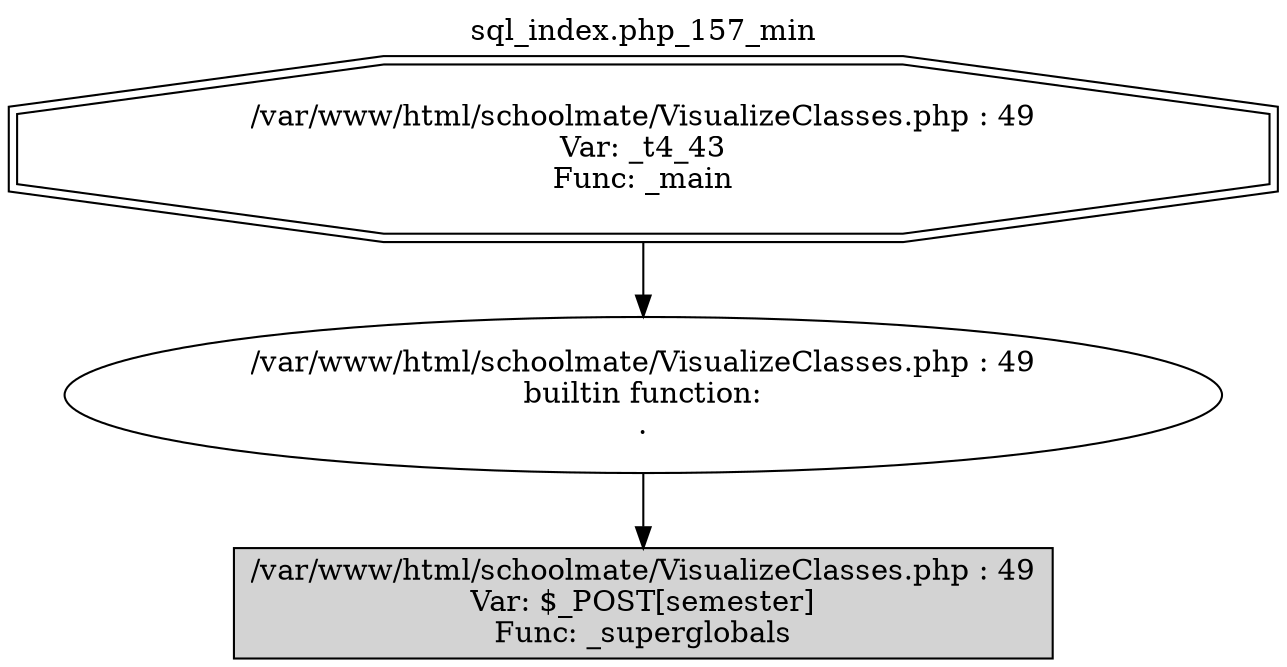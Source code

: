 digraph cfg {
  label="sql_index.php_157_min";
  labelloc=t;
  n1 [shape=doubleoctagon, label="/var/www/html/schoolmate/VisualizeClasses.php : 49\nVar: _t4_43\nFunc: _main\n"];
  n2 [shape=ellipse, label="/var/www/html/schoolmate/VisualizeClasses.php : 49\nbuiltin function:\n.\n"];
  n3 [shape=box, label="/var/www/html/schoolmate/VisualizeClasses.php : 49\nVar: $_POST[semester]\nFunc: _superglobals\n",style=filled];
  n1 -> n2;
  n2 -> n3;
}
